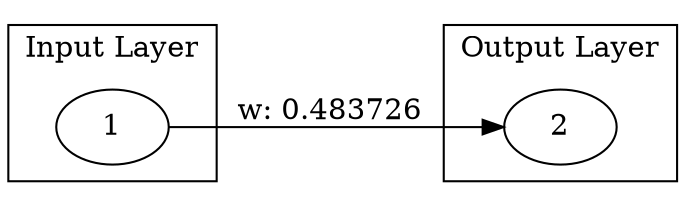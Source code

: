 digraph Genome {
  rankdir=LR;
  subgraph cluster_0 {
    label="Input Layer";
    1;
  }
  subgraph cluster_1 {
    label="Hidden Layer";
  }
  subgraph cluster_2 {
    label="Output Layer";
    2;
  }
  1 -> 2 [label="w: 0.483726"];
}
